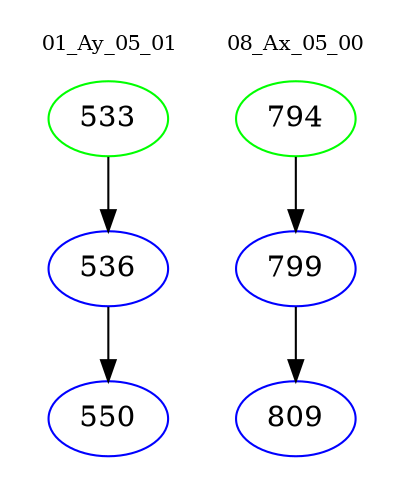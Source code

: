 digraph{
subgraph cluster_0 {
color = white
label = "01_Ay_05_01";
fontsize=10;
T0_533 [label="533", color="green"]
T0_533 -> T0_536 [color="black"]
T0_536 [label="536", color="blue"]
T0_536 -> T0_550 [color="black"]
T0_550 [label="550", color="blue"]
}
subgraph cluster_1 {
color = white
label = "08_Ax_05_00";
fontsize=10;
T1_794 [label="794", color="green"]
T1_794 -> T1_799 [color="black"]
T1_799 [label="799", color="blue"]
T1_799 -> T1_809 [color="black"]
T1_809 [label="809", color="blue"]
}
}
